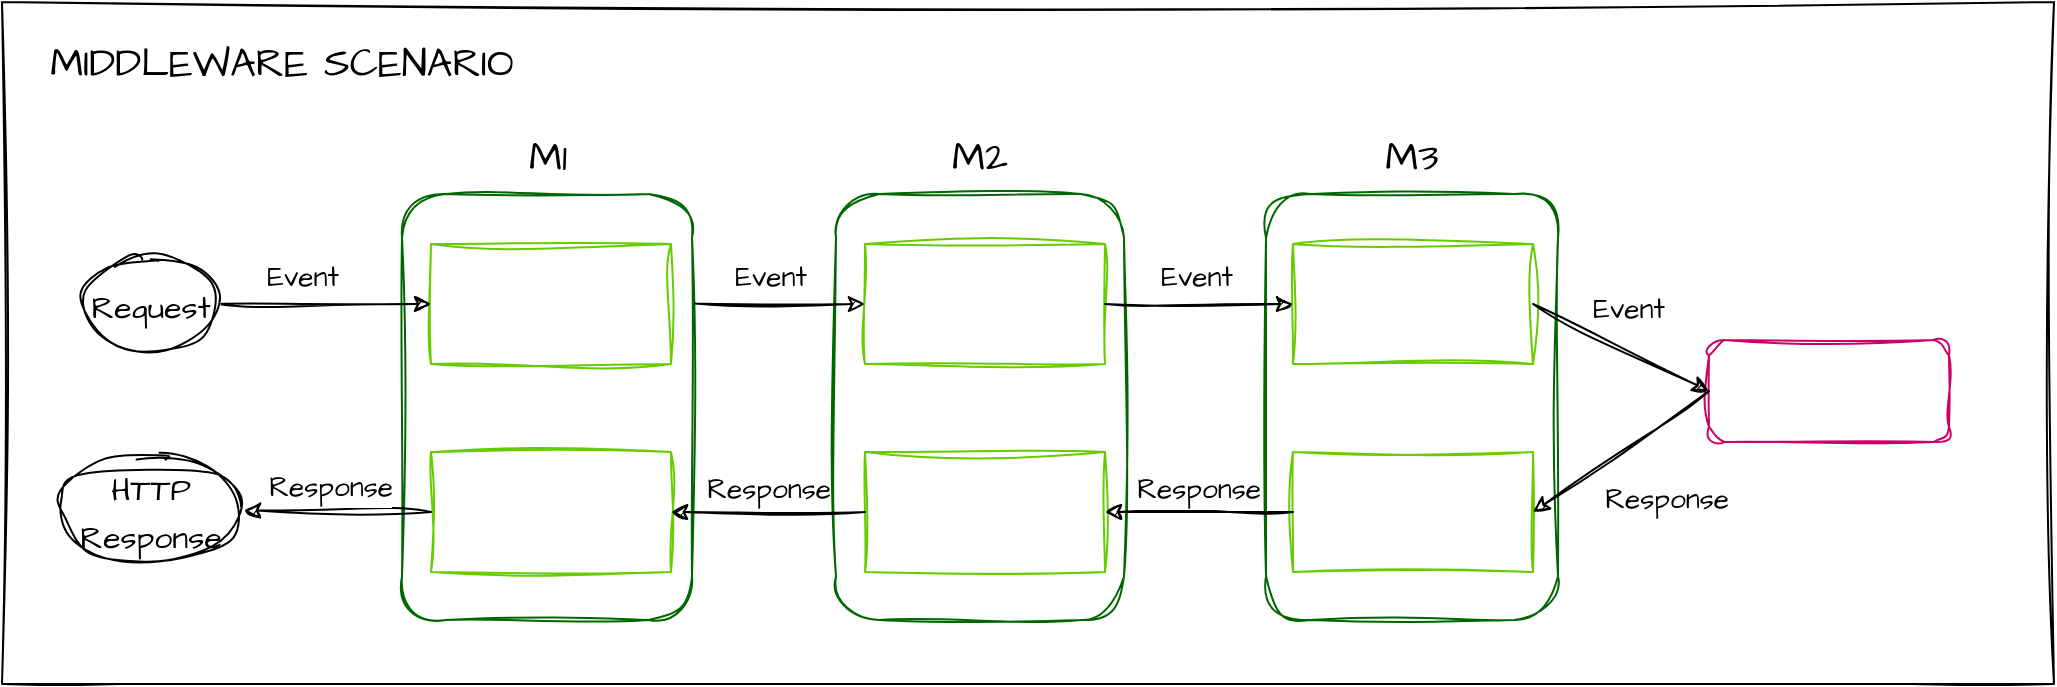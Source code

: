 <mxfile version="22.0.2" type="device">
  <diagram id="C5RBs43oDa-KdzZeNtuy" name="Page-1">
    <mxGraphModel dx="954" dy="727" grid="0" gridSize="10" guides="1" tooltips="1" connect="1" arrows="1" fold="1" page="1" pageScale="1" pageWidth="1169" pageHeight="827" background="none" math="0" shadow="0">
      <root>
        <mxCell id="WIyWlLk6GJQsqaUBKTNV-0" />
        <mxCell id="WIyWlLk6GJQsqaUBKTNV-1" parent="WIyWlLk6GJQsqaUBKTNV-0" />
        <mxCell id="NndLvORObzjh5Yxis3ud-40" value="" style="rounded=0;whiteSpace=wrap;html=1;sketch=1;hachureGap=4;jiggle=2;curveFitting=1;fontFamily=Architects Daughter;fontSource=https%3A%2F%2Ffonts.googleapis.com%2Fcss%3Ffamily%3DArchitects%2BDaughter;fontSize=20;" parent="WIyWlLk6GJQsqaUBKTNV-1" vertex="1">
          <mxGeometry x="3" y="3" width="1026" height="341" as="geometry" />
        </mxCell>
        <mxCell id="NndLvORObzjh5Yxis3ud-12" value="" style="rounded=1;whiteSpace=wrap;html=1;sketch=1;hachureGap=4;jiggle=2;curveFitting=1;fontFamily=Architects Daughter;fontSource=https%3A%2F%2Ffonts.googleapis.com%2Fcss%3Ffamily%3DArchitects%2BDaughter;fontSize=20;fillColor=none;fontColor=#ffffff;strokeColor=#006600;" parent="WIyWlLk6GJQsqaUBKTNV-1" vertex="1">
          <mxGeometry x="420" y="99" width="144" height="213" as="geometry" />
        </mxCell>
        <mxCell id="NndLvORObzjh5Yxis3ud-35" value="Handler" style="rounded=1;whiteSpace=wrap;html=1;sketch=1;hachureGap=4;jiggle=2;curveFitting=1;fontFamily=Architects Daughter;fontSource=https%3A%2F%2Ffonts.googleapis.com%2Fcss%3Ffamily%3DArchitects%2BDaughter;fontSize=20;fillColor=none;fontColor=#FFFFFF;strokeColor=#CC0066;" parent="WIyWlLk6GJQsqaUBKTNV-1" vertex="1">
          <mxGeometry x="856.5" y="172" width="120" height="51" as="geometry" />
        </mxCell>
        <mxCell id="NndLvORObzjh5Yxis3ud-14" value="&lt;font color=&quot;#ffffff&quot;&gt;runBefore()&lt;/font&gt;" style="rounded=0;whiteSpace=wrap;html=1;sketch=1;hachureGap=4;jiggle=2;curveFitting=1;fontFamily=Architects Daughter;fontSource=https%3A%2F%2Ffonts.googleapis.com%2Fcss%3Ffamily%3DArchitects%2BDaughter;fontSize=20;fillColor=none;fontColor=#000000;strokeColor=#66CC00;" parent="WIyWlLk6GJQsqaUBKTNV-1" vertex="1">
          <mxGeometry x="434.5" y="124" width="120" height="60" as="geometry" />
        </mxCell>
        <mxCell id="NndLvORObzjh5Yxis3ud-15" value="runAfter()" style="rounded=0;whiteSpace=wrap;html=1;sketch=1;hachureGap=4;jiggle=2;curveFitting=1;fontFamily=Architects Daughter;fontSource=https%3A%2F%2Ffonts.googleapis.com%2Fcss%3Ffamily%3DArchitects%2BDaughter;fontSize=20;fillColor=none;fontColor=#FFFFFF;strokeColor=#66CC00;" parent="WIyWlLk6GJQsqaUBKTNV-1" vertex="1">
          <mxGeometry x="434.5" y="228" width="120" height="60" as="geometry" />
        </mxCell>
        <mxCell id="NndLvORObzjh5Yxis3ud-13" value="M2" style="text;html=1;strokeColor=none;fillColor=none;align=center;verticalAlign=middle;whiteSpace=wrap;rounded=0;fontSize=20;fontFamily=Architects Daughter;" parent="WIyWlLk6GJQsqaUBKTNV-1" vertex="1">
          <mxGeometry x="432" y="65" width="120" height="30" as="geometry" />
        </mxCell>
        <mxCell id="NndLvORObzjh5Yxis3ud-41" value="MIDDLEWARE SCENARIO" style="text;html=1;strokeColor=none;fillColor=none;align=center;verticalAlign=middle;whiteSpace=wrap;rounded=0;fontSize=20;fontFamily=Architects Daughter;" parent="WIyWlLk6GJQsqaUBKTNV-1" vertex="1">
          <mxGeometry x="16" y="18" width="254" height="30" as="geometry" />
        </mxCell>
        <mxCell id="--shUhOUACFNP3oiHyCO-0" value="" style="rounded=1;whiteSpace=wrap;html=1;sketch=1;hachureGap=4;jiggle=2;curveFitting=1;fontFamily=Architects Daughter;fontSource=https%3A%2F%2Ffonts.googleapis.com%2Fcss%3Ffamily%3DArchitects%2BDaughter;fontSize=20;fillColor=none;fontColor=#ffffff;strokeColor=#006600;" parent="WIyWlLk6GJQsqaUBKTNV-1" vertex="1">
          <mxGeometry x="203" y="99" width="145" height="213" as="geometry" />
        </mxCell>
        <mxCell id="--shUhOUACFNP3oiHyCO-1" value="&lt;font color=&quot;#ffffff&quot;&gt;runBefore()&lt;/font&gt;" style="rounded=0;whiteSpace=wrap;html=1;sketch=1;hachureGap=4;jiggle=2;curveFitting=1;fontFamily=Architects Daughter;fontSource=https%3A%2F%2Ffonts.googleapis.com%2Fcss%3Ffamily%3DArchitects%2BDaughter;fontSize=20;fillColor=none;fontColor=#000000;strokeColor=#66CC00;" parent="WIyWlLk6GJQsqaUBKTNV-1" vertex="1">
          <mxGeometry x="217.5" y="124" width="120" height="60" as="geometry" />
        </mxCell>
        <mxCell id="--shUhOUACFNP3oiHyCO-2" value="runAfter()" style="rounded=0;whiteSpace=wrap;html=1;sketch=1;hachureGap=4;jiggle=2;curveFitting=1;fontFamily=Architects Daughter;fontSource=https%3A%2F%2Ffonts.googleapis.com%2Fcss%3Ffamily%3DArchitects%2BDaughter;fontSize=20;fillColor=none;fontColor=#FFFFFF;strokeColor=#66CC00;" parent="WIyWlLk6GJQsqaUBKTNV-1" vertex="1">
          <mxGeometry x="217.5" y="228" width="120" height="60" as="geometry" />
        </mxCell>
        <mxCell id="--shUhOUACFNP3oiHyCO-3" value="M1" style="text;html=1;strokeColor=none;fillColor=none;align=center;verticalAlign=middle;whiteSpace=wrap;rounded=0;fontSize=20;fontFamily=Architects Daughter;" parent="WIyWlLk6GJQsqaUBKTNV-1" vertex="1">
          <mxGeometry x="215.5" y="65" width="120" height="30" as="geometry" />
        </mxCell>
        <mxCell id="--shUhOUACFNP3oiHyCO-4" value="" style="rounded=1;whiteSpace=wrap;html=1;sketch=1;hachureGap=4;jiggle=2;curveFitting=1;fontFamily=Architects Daughter;fontSource=https%3A%2F%2Ffonts.googleapis.com%2Fcss%3Ffamily%3DArchitects%2BDaughter;fontSize=20;fillColor=none;fontColor=#ffffff;strokeColor=#006600;" parent="WIyWlLk6GJQsqaUBKTNV-1" vertex="1">
          <mxGeometry x="635" y="99" width="146" height="213" as="geometry" />
        </mxCell>
        <mxCell id="--shUhOUACFNP3oiHyCO-5" value="&lt;font color=&quot;#ffffff&quot;&gt;runBefore()&lt;/font&gt;" style="rounded=0;whiteSpace=wrap;html=1;sketch=1;hachureGap=4;jiggle=2;curveFitting=1;fontFamily=Architects Daughter;fontSource=https%3A%2F%2Ffonts.googleapis.com%2Fcss%3Ffamily%3DArchitects%2BDaughter;fontSize=20;fillColor=none;fontColor=#000000;strokeColor=#66CC00;" parent="WIyWlLk6GJQsqaUBKTNV-1" vertex="1">
          <mxGeometry x="648.5" y="124" width="120" height="60" as="geometry" />
        </mxCell>
        <mxCell id="--shUhOUACFNP3oiHyCO-6" value="runAfter()" style="rounded=0;whiteSpace=wrap;html=1;sketch=1;hachureGap=4;jiggle=2;curveFitting=1;fontFamily=Architects Daughter;fontSource=https%3A%2F%2Ffonts.googleapis.com%2Fcss%3Ffamily%3DArchitects%2BDaughter;fontSize=20;fillColor=none;fontColor=#FFFFFF;strokeColor=#66CC00;" parent="WIyWlLk6GJQsqaUBKTNV-1" vertex="1">
          <mxGeometry x="648.5" y="228" width="120" height="60" as="geometry" />
        </mxCell>
        <mxCell id="--shUhOUACFNP3oiHyCO-7" value="M3" style="text;html=1;strokeColor=none;fillColor=none;align=center;verticalAlign=middle;whiteSpace=wrap;rounded=0;fontSize=20;fontFamily=Architects Daughter;" parent="WIyWlLk6GJQsqaUBKTNV-1" vertex="1">
          <mxGeometry x="648" y="65" width="120" height="30" as="geometry" />
        </mxCell>
        <mxCell id="--shUhOUACFNP3oiHyCO-15" value="" style="endArrow=classic;html=1;rounded=0;sketch=1;hachureGap=4;jiggle=2;curveFitting=1;fontFamily=Architects Daughter;fontSource=https%3A%2F%2Ffonts.googleapis.com%2Fcss%3Ffamily%3DArchitects%2BDaughter;fontSize=16;entryX=0;entryY=0.5;entryDx=0;entryDy=0;exitX=1;exitY=0.5;exitDx=0;exitDy=0;" parent="WIyWlLk6GJQsqaUBKTNV-1" source="--shUhOUACFNP3oiHyCO-17" target="--shUhOUACFNP3oiHyCO-1" edge="1">
          <mxGeometry width="50" height="50" relative="1" as="geometry">
            <mxPoint x="117" y="151" as="sourcePoint" />
            <mxPoint x="230" y="154" as="targetPoint" />
          </mxGeometry>
        </mxCell>
        <mxCell id="--shUhOUACFNP3oiHyCO-16" value="&lt;font style=&quot;font-size: 14px;&quot;&gt;Event&lt;/font&gt;" style="edgeLabel;html=1;align=center;verticalAlign=middle;resizable=0;points=[];fontSize=20;fontFamily=Architects Daughter;" parent="--shUhOUACFNP3oiHyCO-15" vertex="1" connectable="0">
          <mxGeometry x="-0.543" y="-2" relative="1" as="geometry">
            <mxPoint x="17" y="-18" as="offset" />
          </mxGeometry>
        </mxCell>
        <mxCell id="--shUhOUACFNP3oiHyCO-17" value="&lt;font style=&quot;font-size: 16px;&quot;&gt;Request&lt;/font&gt;" style="ellipse;whiteSpace=wrap;html=1;sketch=1;hachureGap=4;jiggle=2;curveFitting=1;fontFamily=Architects Daughter;fontSource=https%3A%2F%2Ffonts.googleapis.com%2Fcss%3Ffamily%3DArchitects%2BDaughter;fontSize=20;" parent="WIyWlLk6GJQsqaUBKTNV-1" vertex="1">
          <mxGeometry x="44" y="129.5" width="67" height="49" as="geometry" />
        </mxCell>
        <mxCell id="--shUhOUACFNP3oiHyCO-18" value="" style="endArrow=classic;html=1;rounded=0;sketch=1;hachureGap=4;jiggle=2;curveFitting=1;fontFamily=Architects Daughter;fontSource=https%3A%2F%2Ffonts.googleapis.com%2Fcss%3Ffamily%3DArchitects%2BDaughter;fontSize=16;entryX=0;entryY=0.5;entryDx=0;entryDy=0;exitX=1;exitY=0.5;exitDx=0;exitDy=0;" parent="WIyWlLk6GJQsqaUBKTNV-1" source="NndLvORObzjh5Yxis3ud-14" target="--shUhOUACFNP3oiHyCO-5" edge="1">
          <mxGeometry width="50" height="50" relative="1" as="geometry">
            <mxPoint x="570.0" y="153.41" as="sourcePoint" />
            <mxPoint x="661" y="153.41" as="targetPoint" />
          </mxGeometry>
        </mxCell>
        <mxCell id="--shUhOUACFNP3oiHyCO-19" value="&lt;font style=&quot;font-size: 14px;&quot;&gt;Event&lt;/font&gt;" style="edgeLabel;html=1;align=center;verticalAlign=middle;resizable=0;points=[];fontSize=20;fontFamily=Architects Daughter;" parent="--shUhOUACFNP3oiHyCO-18" vertex="1" connectable="0">
          <mxGeometry x="-0.543" y="-2" relative="1" as="geometry">
            <mxPoint x="24" y="-18" as="offset" />
          </mxGeometry>
        </mxCell>
        <mxCell id="--shUhOUACFNP3oiHyCO-20" value="" style="endArrow=classic;html=1;rounded=0;sketch=1;hachureGap=4;jiggle=2;curveFitting=1;fontFamily=Architects Daughter;fontSource=https%3A%2F%2Ffonts.googleapis.com%2Fcss%3Ffamily%3DArchitects%2BDaughter;fontSize=16;entryX=0;entryY=0.5;entryDx=0;entryDy=0;exitX=1;exitY=0.5;exitDx=0;exitDy=0;" parent="WIyWlLk6GJQsqaUBKTNV-1" source="--shUhOUACFNP3oiHyCO-5" target="NndLvORObzjh5Yxis3ud-35" edge="1">
          <mxGeometry width="50" height="50" relative="1" as="geometry">
            <mxPoint x="768.5" y="174" as="sourcePoint" />
            <mxPoint x="856.5" y="174" as="targetPoint" />
          </mxGeometry>
        </mxCell>
        <mxCell id="--shUhOUACFNP3oiHyCO-21" value="&lt;font style=&quot;font-size: 14px;&quot;&gt;Event&lt;/font&gt;" style="edgeLabel;html=1;align=center;verticalAlign=middle;resizable=0;points=[];fontSize=20;fontFamily=Architects Daughter;" parent="--shUhOUACFNP3oiHyCO-20" vertex="1" connectable="0">
          <mxGeometry x="-0.543" y="-2" relative="1" as="geometry">
            <mxPoint x="28" y="-12" as="offset" />
          </mxGeometry>
        </mxCell>
        <mxCell id="--shUhOUACFNP3oiHyCO-24" value="" style="endArrow=classic;html=1;rounded=0;sketch=1;hachureGap=4;jiggle=2;curveFitting=1;fontFamily=Architects Daughter;fontSource=https%3A%2F%2Ffonts.googleapis.com%2Fcss%3Ffamily%3DArchitects%2BDaughter;fontSize=16;exitX=0;exitY=0.5;exitDx=0;exitDy=0;entryX=1;entryY=0.5;entryDx=0;entryDy=0;" parent="WIyWlLk6GJQsqaUBKTNV-1" source="NndLvORObzjh5Yxis3ud-15" target="--shUhOUACFNP3oiHyCO-2" edge="1">
          <mxGeometry width="50" height="50" relative="1" as="geometry">
            <mxPoint x="440.5" y="257.77" as="sourcePoint" />
            <mxPoint x="352.5" y="257.77" as="targetPoint" />
          </mxGeometry>
        </mxCell>
        <mxCell id="--shUhOUACFNP3oiHyCO-25" value="&lt;font style=&quot;font-size: 14px;&quot;&gt;Response&lt;/font&gt;" style="edgeLabel;html=1;align=center;verticalAlign=middle;resizable=0;points=[];fontSize=20;fontFamily=Architects Daughter;" parent="--shUhOUACFNP3oiHyCO-24" vertex="1" connectable="0">
          <mxGeometry x="-0.216" y="-1" relative="1" as="geometry">
            <mxPoint x="-11" y="-13" as="offset" />
          </mxGeometry>
        </mxCell>
        <mxCell id="--shUhOUACFNP3oiHyCO-26" value="" style="endArrow=classic;html=1;rounded=0;sketch=1;hachureGap=4;jiggle=2;curveFitting=1;fontFamily=Architects Daughter;fontSource=https%3A%2F%2Ffonts.googleapis.com%2Fcss%3Ffamily%3DArchitects%2BDaughter;fontSize=16;entryX=0;entryY=0.5;entryDx=0;entryDy=0;exitX=1;exitY=0.5;exitDx=0;exitDy=0;" parent="WIyWlLk6GJQsqaUBKTNV-1" target="NndLvORObzjh5Yxis3ud-14" edge="1">
          <mxGeometry width="50" height="50" relative="1" as="geometry">
            <mxPoint x="349.5" y="153.77" as="sourcePoint" />
            <mxPoint x="437.5" y="153.77" as="targetPoint" />
          </mxGeometry>
        </mxCell>
        <mxCell id="--shUhOUACFNP3oiHyCO-27" value="&lt;font style=&quot;font-size: 14px;&quot;&gt;Event&lt;/font&gt;" style="edgeLabel;html=1;align=center;verticalAlign=middle;resizable=0;points=[];fontSize=20;fontFamily=Architects Daughter;" parent="--shUhOUACFNP3oiHyCO-26" vertex="1" connectable="0">
          <mxGeometry x="-0.543" y="-2" relative="1" as="geometry">
            <mxPoint x="18" y="-18" as="offset" />
          </mxGeometry>
        </mxCell>
        <mxCell id="--shUhOUACFNP3oiHyCO-28" value="" style="endArrow=classic;html=1;rounded=0;sketch=1;hachureGap=4;jiggle=2;curveFitting=1;fontFamily=Architects Daughter;fontSource=https%3A%2F%2Ffonts.googleapis.com%2Fcss%3Ffamily%3DArchitects%2BDaughter;fontSize=16;exitX=0;exitY=0.5;exitDx=0;exitDy=0;entryX=1;entryY=0.5;entryDx=0;entryDy=0;" parent="WIyWlLk6GJQsqaUBKTNV-1" source="--shUhOUACFNP3oiHyCO-6" target="NndLvORObzjh5Yxis3ud-15" edge="1">
          <mxGeometry width="50" height="50" relative="1" as="geometry">
            <mxPoint x="654" y="257.77" as="sourcePoint" />
            <mxPoint x="563" y="257.77" as="targetPoint" />
          </mxGeometry>
        </mxCell>
        <mxCell id="--shUhOUACFNP3oiHyCO-29" value="&lt;font style=&quot;font-size: 14px;&quot;&gt;Response&lt;/font&gt;" style="edgeLabel;html=1;align=center;verticalAlign=middle;resizable=0;points=[];fontSize=20;fontFamily=Architects Daughter;" parent="--shUhOUACFNP3oiHyCO-28" vertex="1" connectable="0">
          <mxGeometry x="-0.216" y="-1" relative="1" as="geometry">
            <mxPoint x="-11" y="-13" as="offset" />
          </mxGeometry>
        </mxCell>
        <mxCell id="--shUhOUACFNP3oiHyCO-30" value="" style="endArrow=classic;html=1;rounded=0;sketch=1;hachureGap=4;jiggle=2;curveFitting=1;fontFamily=Architects Daughter;fontSource=https%3A%2F%2Ffonts.googleapis.com%2Fcss%3Ffamily%3DArchitects%2BDaughter;fontSize=16;exitX=0;exitY=0.5;exitDx=0;exitDy=0;entryX=1;entryY=0.5;entryDx=0;entryDy=0;" parent="WIyWlLk6GJQsqaUBKTNV-1" source="NndLvORObzjh5Yxis3ud-35" target="--shUhOUACFNP3oiHyCO-6" edge="1">
          <mxGeometry width="50" height="50" relative="1" as="geometry">
            <mxPoint x="659" y="268" as="sourcePoint" />
            <mxPoint x="571" y="268" as="targetPoint" />
          </mxGeometry>
        </mxCell>
        <mxCell id="--shUhOUACFNP3oiHyCO-31" value="&lt;font style=&quot;font-size: 14px;&quot;&gt;Response&lt;/font&gt;" style="edgeLabel;html=1;align=center;verticalAlign=middle;resizable=0;points=[];fontSize=20;fontFamily=Architects Daughter;" parent="--shUhOUACFNP3oiHyCO-30" vertex="1" connectable="0">
          <mxGeometry x="-0.216" y="-1" relative="1" as="geometry">
            <mxPoint x="13" y="28" as="offset" />
          </mxGeometry>
        </mxCell>
        <mxCell id="--shUhOUACFNP3oiHyCO-32" value="&lt;font style=&quot;font-size: 16px;&quot;&gt;HTTP Response&lt;/font&gt;" style="ellipse;whiteSpace=wrap;html=1;sketch=1;hachureGap=4;jiggle=2;curveFitting=1;fontFamily=Architects Daughter;fontSource=https%3A%2F%2Ffonts.googleapis.com%2Fcss%3Ffamily%3DArchitects%2BDaughter;fontSize=20;" parent="WIyWlLk6GJQsqaUBKTNV-1" vertex="1">
          <mxGeometry x="31" y="230.5" width="93" height="53.5" as="geometry" />
        </mxCell>
        <mxCell id="--shUhOUACFNP3oiHyCO-33" value="" style="endArrow=classic;html=1;rounded=0;sketch=1;hachureGap=4;jiggle=2;curveFitting=1;fontFamily=Architects Daughter;fontSource=https%3A%2F%2Ffonts.googleapis.com%2Fcss%3Ffamily%3DArchitects%2BDaughter;fontSize=16;exitX=0;exitY=0.5;exitDx=0;exitDy=0;entryX=1;entryY=0.5;entryDx=0;entryDy=0;" parent="WIyWlLk6GJQsqaUBKTNV-1" source="--shUhOUACFNP3oiHyCO-2" target="--shUhOUACFNP3oiHyCO-32" edge="1">
          <mxGeometry width="50" height="50" relative="1" as="geometry">
            <mxPoint x="230" y="262" as="sourcePoint" />
            <mxPoint x="133" y="262" as="targetPoint" />
          </mxGeometry>
        </mxCell>
        <mxCell id="--shUhOUACFNP3oiHyCO-34" value="&lt;font style=&quot;font-size: 14px;&quot;&gt;Response&lt;/font&gt;" style="edgeLabel;html=1;align=center;verticalAlign=middle;resizable=0;points=[];fontSize=20;fontFamily=Architects Daughter;" parent="--shUhOUACFNP3oiHyCO-33" vertex="1" connectable="0">
          <mxGeometry x="-0.216" y="-1" relative="1" as="geometry">
            <mxPoint x="-14" y="-14" as="offset" />
          </mxGeometry>
        </mxCell>
      </root>
    </mxGraphModel>
  </diagram>
</mxfile>
